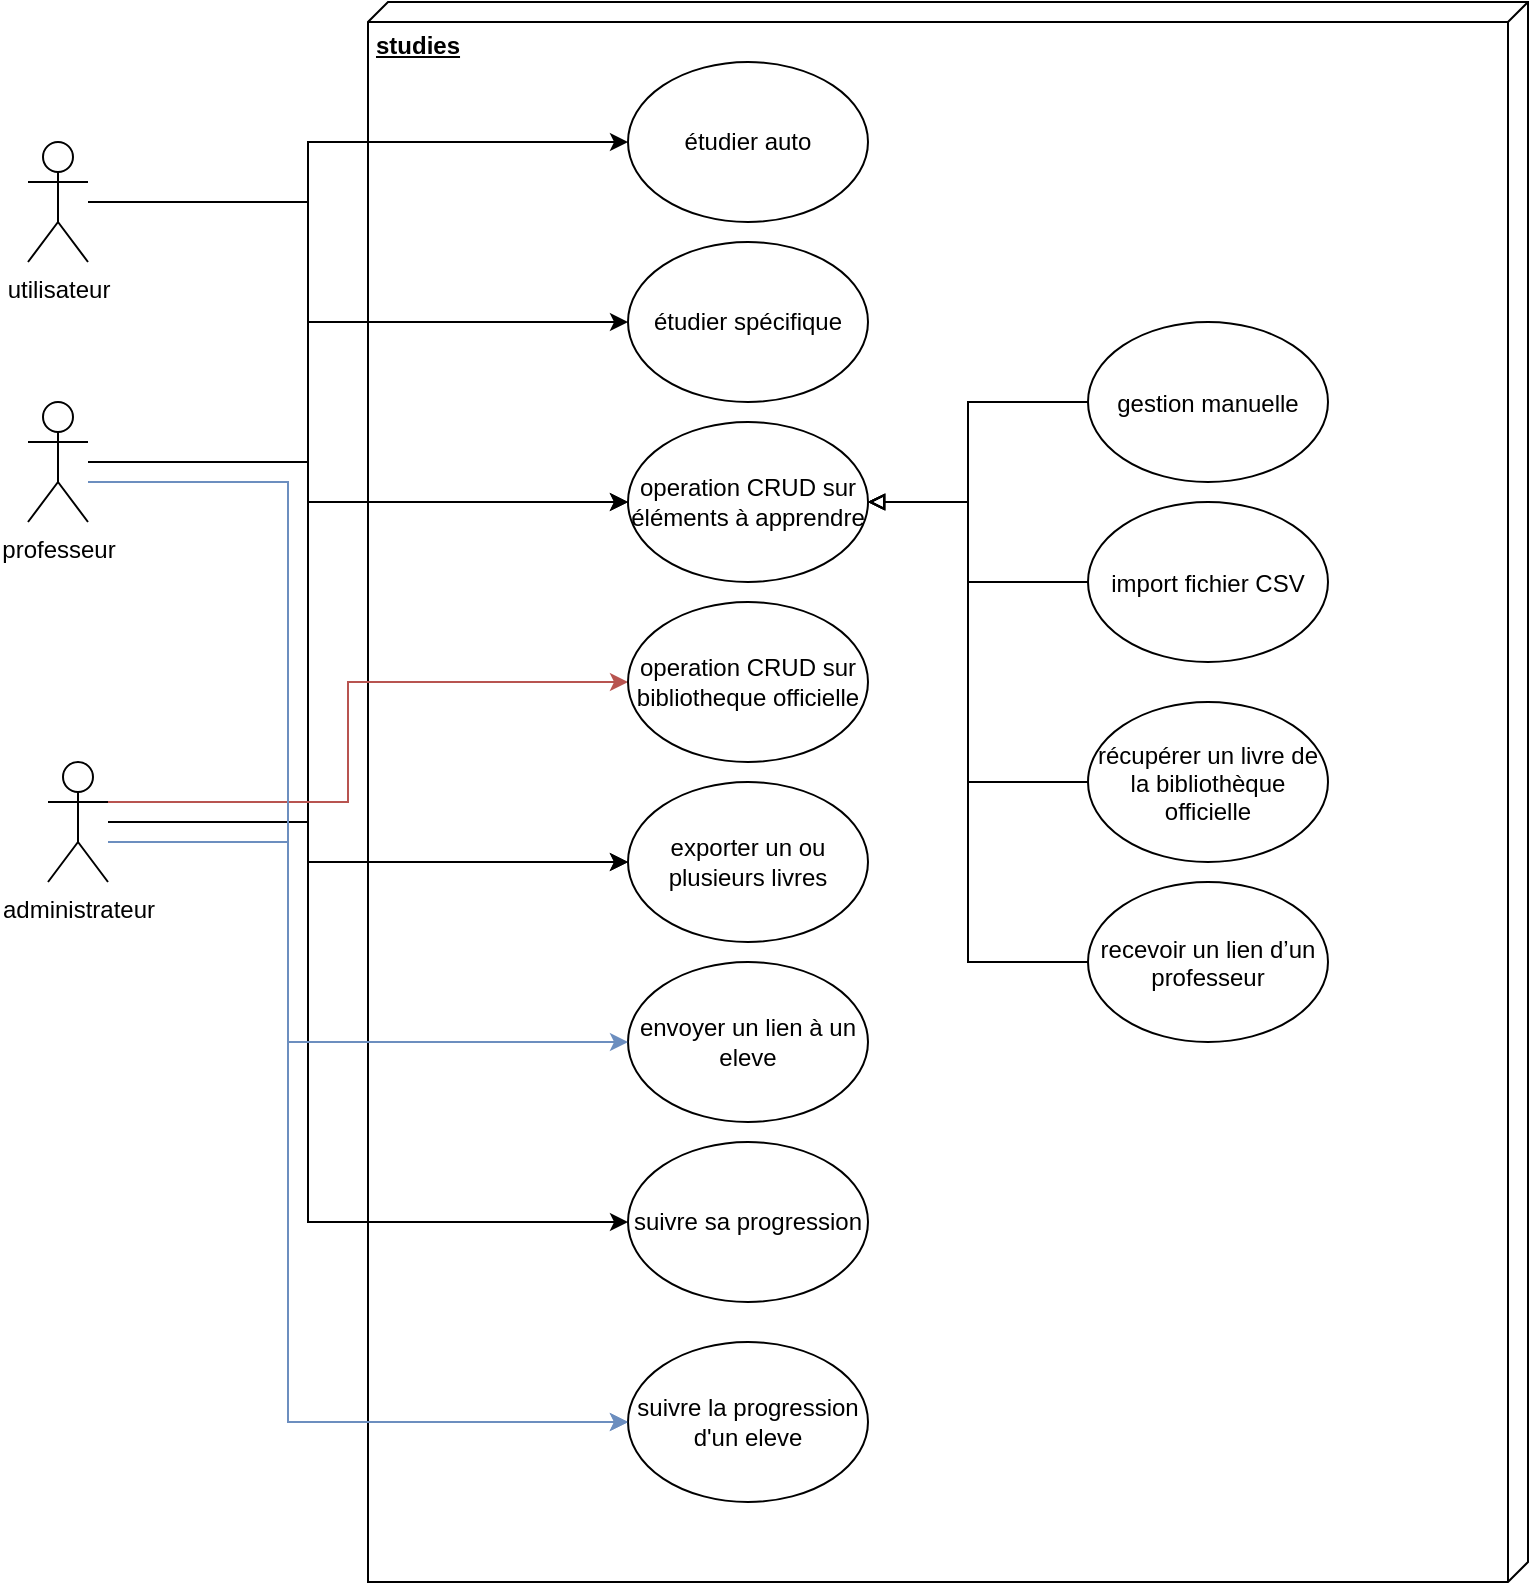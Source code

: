 <mxfile version="14.1.8" type="device"><diagram id="1FJryU_BnpjjJ2vskMfZ" name="Page-1"><mxGraphModel dx="1351" dy="960" grid="1" gridSize="10" guides="1" tooltips="1" connect="1" arrows="1" fold="1" page="1" pageScale="1" pageWidth="827" pageHeight="1169" math="0" shadow="0"><root><mxCell id="0"/><mxCell id="1" parent="0"/><mxCell id="eYU1EeGeEZeb0heAOa53-1" value="&lt;span style=&quot;font-weight: 700 ; text-align: center&quot;&gt;studies&lt;/span&gt;" style="verticalAlign=top;align=left;spacingTop=8;spacingLeft=2;spacingRight=12;shape=cube;size=10;direction=south;fontStyle=4;html=1;" parent="1" vertex="1"><mxGeometry x="270" y="90" width="580" height="790" as="geometry"/></mxCell><mxCell id="f9aKFDvVGCn4_CM4e2uD-18" style="edgeStyle=orthogonalEdgeStyle;rounded=0;orthogonalLoop=1;jettySize=auto;html=1;endArrow=classic;endFill=1;fontFamily=Helvetica;" edge="1" parent="1" source="eYU1EeGeEZeb0heAOa53-2" target="v_Hy7JmqhF6TzEI5DPfl-1"><mxGeometry relative="1" as="geometry"><Array as="points"><mxPoint x="240" y="190"/><mxPoint x="240" y="160"/></Array></mxGeometry></mxCell><mxCell id="f9aKFDvVGCn4_CM4e2uD-19" style="edgeStyle=orthogonalEdgeStyle;rounded=0;orthogonalLoop=1;jettySize=auto;html=1;endArrow=classic;endFill=1;fontFamily=Helvetica;" edge="1" parent="1" source="eYU1EeGeEZeb0heAOa53-2" target="f9aKFDvVGCn4_CM4e2uD-1"><mxGeometry relative="1" as="geometry"><Array as="points"><mxPoint x="240" y="190"/><mxPoint x="240" y="250"/></Array></mxGeometry></mxCell><mxCell id="f9aKFDvVGCn4_CM4e2uD-20" style="edgeStyle=orthogonalEdgeStyle;rounded=0;orthogonalLoop=1;jettySize=auto;html=1;entryX=0;entryY=0.5;entryDx=0;entryDy=0;endArrow=classic;endFill=1;fontFamily=Helvetica;" edge="1" parent="1" source="eYU1EeGeEZeb0heAOa53-2" target="f9aKFDvVGCn4_CM4e2uD-2"><mxGeometry relative="1" as="geometry"><Array as="points"><mxPoint x="240" y="190"/><mxPoint x="240" y="340"/></Array></mxGeometry></mxCell><mxCell id="f9aKFDvVGCn4_CM4e2uD-21" style="edgeStyle=orthogonalEdgeStyle;rounded=0;orthogonalLoop=1;jettySize=auto;html=1;endArrow=classic;endFill=1;fontFamily=Helvetica;entryX=0;entryY=0.5;entryDx=0;entryDy=0;" edge="1" parent="1" source="eYU1EeGeEZeb0heAOa53-2" target="f9aKFDvVGCn4_CM4e2uD-6"><mxGeometry relative="1" as="geometry"><Array as="points"><mxPoint x="240" y="190"/><mxPoint x="240" y="700"/></Array></mxGeometry></mxCell><mxCell id="f9aKFDvVGCn4_CM4e2uD-22" style="edgeStyle=orthogonalEdgeStyle;rounded=0;orthogonalLoop=1;jettySize=auto;html=1;entryX=0;entryY=0.5;entryDx=0;entryDy=0;endArrow=classic;endFill=1;fontFamily=Helvetica;" edge="1" parent="1" source="eYU1EeGeEZeb0heAOa53-2" target="f9aKFDvVGCn4_CM4e2uD-4"><mxGeometry relative="1" as="geometry"><Array as="points"><mxPoint x="240" y="190"/><mxPoint x="240" y="520"/></Array></mxGeometry></mxCell><mxCell id="eYU1EeGeEZeb0heAOa53-2" value="utilisateur" style="shape=umlActor;verticalLabelPosition=bottom;verticalAlign=top;html=1;" parent="1" vertex="1"><mxGeometry x="100" y="160" width="30" height="60" as="geometry"/></mxCell><mxCell id="f9aKFDvVGCn4_CM4e2uD-24" style="edgeStyle=orthogonalEdgeStyle;rounded=0;orthogonalLoop=1;jettySize=auto;html=1;entryX=0;entryY=0.5;entryDx=0;entryDy=0;endArrow=classic;endFill=1;fontFamily=Helvetica;" edge="1" parent="1" source="eYU1EeGeEZeb0heAOa53-4" target="f9aKFDvVGCn4_CM4e2uD-4"><mxGeometry relative="1" as="geometry"><Array as="points"><mxPoint x="240" y="500"/><mxPoint x="240" y="520"/></Array></mxGeometry></mxCell><mxCell id="f9aKFDvVGCn4_CM4e2uD-25" style="edgeStyle=orthogonalEdgeStyle;rounded=0;orthogonalLoop=1;jettySize=auto;html=1;endArrow=classic;endFill=1;fontFamily=Helvetica;fillColor=#f8cecc;strokeColor=#b85450;" edge="1" parent="1" source="eYU1EeGeEZeb0heAOa53-4" target="f9aKFDvVGCn4_CM4e2uD-3"><mxGeometry relative="1" as="geometry"><Array as="points"><mxPoint x="260" y="490"/><mxPoint x="260" y="430"/></Array></mxGeometry></mxCell><mxCell id="f9aKFDvVGCn4_CM4e2uD-28" style="edgeStyle=orthogonalEdgeStyle;rounded=0;orthogonalLoop=1;jettySize=auto;html=1;endArrow=classic;endFill=1;fontFamily=Helvetica;fillColor=#dae8fc;strokeColor=#6c8ebf;" edge="1" parent="1" source="eYU1EeGeEZeb0heAOa53-4"><mxGeometry relative="1" as="geometry"><mxPoint x="400" y="800" as="targetPoint"/><Array as="points"><mxPoint x="230" y="510"/><mxPoint x="230" y="800"/></Array></mxGeometry></mxCell><mxCell id="eYU1EeGeEZeb0heAOa53-4" value="administrateur" style="shape=umlActor;verticalLabelPosition=bottom;verticalAlign=top;html=1;" parent="1" vertex="1"><mxGeometry x="110" y="470" width="30" height="60" as="geometry"/></mxCell><mxCell id="p7qIdy9As_498BjsmhZh-2" value="" style="edgeStyle=orthogonalEdgeStyle;rounded=0;orthogonalLoop=1;jettySize=auto;html=1;" parent="1" edge="1"><mxGeometry relative="1" as="geometry"><mxPoint x="354" y="180" as="targetPoint"/></mxGeometry></mxCell><mxCell id="CaJcZEst1nuOCn0RTIlC-4" value="" style="edgeStyle=orthogonalEdgeStyle;rounded=0;orthogonalLoop=1;jettySize=auto;html=1;" parent="1" edge="1"><mxGeometry relative="1" as="geometry"><mxPoint x="354" y="340" as="targetPoint"/></mxGeometry></mxCell><mxCell id="CaJcZEst1nuOCn0RTIlC-11" value="&amp;lt;&amp;lt;extend&amp;gt;&amp;gt;" style="edgeLabel;html=1;align=center;verticalAlign=middle;resizable=0;points=[];" parent="CaJcZEst1nuOCn0RTIlC-4" vertex="1" connectable="0"><mxGeometry x="-0.129" y="1" relative="1" as="geometry"><mxPoint x="47" y="340.83" as="offset"/></mxGeometry></mxCell><mxCell id="v_Hy7JmqhF6TzEI5DPfl-1" value="étudier auto" style="ellipse;whiteSpace=wrap;html=1;" parent="1" vertex="1"><mxGeometry x="400" y="120" width="120" height="80" as="geometry"/></mxCell><mxCell id="f9aKFDvVGCn4_CM4e2uD-1" value="étudier spécifique" style="ellipse;whiteSpace=wrap;html=1;" vertex="1" parent="1"><mxGeometry x="400" y="210" width="120" height="80" as="geometry"/></mxCell><mxCell id="f9aKFDvVGCn4_CM4e2uD-2" value="operation CRUD sur éléments à apprendre" style="ellipse;whiteSpace=wrap;html=1;" vertex="1" parent="1"><mxGeometry x="400" y="300" width="120" height="80" as="geometry"/></mxCell><mxCell id="f9aKFDvVGCn4_CM4e2uD-3" value="operation CRUD sur bibliotheque officielle" style="ellipse;whiteSpace=wrap;html=1;" vertex="1" parent="1"><mxGeometry x="400" y="390" width="120" height="80" as="geometry"/></mxCell><mxCell id="f9aKFDvVGCn4_CM4e2uD-4" value="exporter un ou plusieurs livres" style="ellipse;whiteSpace=wrap;html=1;" vertex="1" parent="1"><mxGeometry x="400" y="480" width="120" height="80" as="geometry"/></mxCell><mxCell id="f9aKFDvVGCn4_CM4e2uD-5" value="envoyer un lien à un eleve" style="ellipse;whiteSpace=wrap;html=1;" vertex="1" parent="1"><mxGeometry x="400" y="570" width="120" height="80" as="geometry"/></mxCell><mxCell id="f9aKFDvVGCn4_CM4e2uD-6" value="suivre sa progression" style="ellipse;whiteSpace=wrap;html=1;" vertex="1" parent="1"><mxGeometry x="400" y="660" width="120" height="80" as="geometry"/></mxCell><mxCell id="f9aKFDvVGCn4_CM4e2uD-7" value="suivre la progression d'un eleve" style="ellipse;whiteSpace=wrap;html=1;" vertex="1" parent="1"><mxGeometry x="400" y="760" width="120" height="80" as="geometry"/></mxCell><mxCell id="f9aKFDvVGCn4_CM4e2uD-12" style="edgeStyle=orthogonalEdgeStyle;rounded=0;orthogonalLoop=1;jettySize=auto;html=1;entryX=1;entryY=0.5;entryDx=0;entryDy=0;fontFamily=Helvetica;endArrow=block;endFill=0;" edge="1" parent="1" source="f9aKFDvVGCn4_CM4e2uD-8" target="f9aKFDvVGCn4_CM4e2uD-2"><mxGeometry relative="1" as="geometry"><Array as="points"><mxPoint x="570" y="290"/><mxPoint x="570" y="340"/></Array></mxGeometry></mxCell><mxCell id="f9aKFDvVGCn4_CM4e2uD-8" value="&lt;p class=&quot;p1&quot; style=&quot;margin: 0px; font-stretch: normal; line-height: normal;&quot;&gt;gestion manuelle&lt;/p&gt;" style="ellipse;whiteSpace=wrap;html=1;align=center;fontFamily=Helvetica;verticalAlign=middle;" vertex="1" parent="1"><mxGeometry x="630" y="250" width="120" height="80" as="geometry"/></mxCell><mxCell id="f9aKFDvVGCn4_CM4e2uD-13" style="edgeStyle=orthogonalEdgeStyle;rounded=0;orthogonalLoop=1;jettySize=auto;html=1;entryX=1;entryY=0.5;entryDx=0;entryDy=0;endArrow=block;endFill=0;fontFamily=Helvetica;" edge="1" parent="1" source="f9aKFDvVGCn4_CM4e2uD-9" target="f9aKFDvVGCn4_CM4e2uD-2"><mxGeometry relative="1" as="geometry"><Array as="points"><mxPoint x="570" y="380"/><mxPoint x="570" y="340"/></Array></mxGeometry></mxCell><mxCell id="f9aKFDvVGCn4_CM4e2uD-9" value="&lt;p class=&quot;p1&quot; style=&quot;margin: 0px; font-stretch: normal; line-height: normal;&quot;&gt;import fichier CSV&lt;/p&gt;" style="ellipse;whiteSpace=wrap;html=1;align=center;fontFamily=Helvetica;verticalAlign=middle;" vertex="1" parent="1"><mxGeometry x="630" y="340" width="120" height="80" as="geometry"/></mxCell><mxCell id="f9aKFDvVGCn4_CM4e2uD-15" style="edgeStyle=orthogonalEdgeStyle;rounded=0;orthogonalLoop=1;jettySize=auto;html=1;endArrow=block;endFill=0;fontFamily=Helvetica;" edge="1" parent="1" source="f9aKFDvVGCn4_CM4e2uD-10"><mxGeometry relative="1" as="geometry"><mxPoint x="520" y="340" as="targetPoint"/><Array as="points"><mxPoint x="570" y="480"/><mxPoint x="570" y="340"/></Array></mxGeometry></mxCell><mxCell id="f9aKFDvVGCn4_CM4e2uD-10" value="&lt;p class=&quot;p1&quot; style=&quot;margin: 0px; font-stretch: normal; line-height: normal;&quot;&gt;récupérer un livre de la bibliothèque officielle&lt;/p&gt;" style="ellipse;whiteSpace=wrap;html=1;align=center;fontFamily=Helvetica;verticalAlign=middle;" vertex="1" parent="1"><mxGeometry x="630" y="440" width="120" height="80" as="geometry"/></mxCell><mxCell id="f9aKFDvVGCn4_CM4e2uD-16" style="edgeStyle=orthogonalEdgeStyle;rounded=0;orthogonalLoop=1;jettySize=auto;html=1;endArrow=block;endFill=0;fontFamily=Helvetica;" edge="1" parent="1" source="f9aKFDvVGCn4_CM4e2uD-11"><mxGeometry relative="1" as="geometry"><mxPoint x="520" y="340" as="targetPoint"/><Array as="points"><mxPoint x="570" y="570"/><mxPoint x="570" y="340"/></Array></mxGeometry></mxCell><mxCell id="f9aKFDvVGCn4_CM4e2uD-11" value="&lt;p class=&quot;p1&quot; style=&quot;margin: 0px; font-stretch: normal; line-height: normal;&quot;&gt;recevoir un lien d’un professeur&lt;/p&gt;" style="ellipse;whiteSpace=wrap;html=1;align=center;fontFamily=Helvetica;verticalAlign=middle;" vertex="1" parent="1"><mxGeometry x="630" y="530" width="120" height="80" as="geometry"/></mxCell><mxCell id="f9aKFDvVGCn4_CM4e2uD-23" style="edgeStyle=orthogonalEdgeStyle;rounded=0;orthogonalLoop=1;jettySize=auto;html=1;entryX=0;entryY=0.5;entryDx=0;entryDy=0;endArrow=classic;endFill=1;fontFamily=Helvetica;" edge="1" parent="1" source="f9aKFDvVGCn4_CM4e2uD-17" target="f9aKFDvVGCn4_CM4e2uD-2"><mxGeometry relative="1" as="geometry"><Array as="points"><mxPoint x="240" y="320"/><mxPoint x="240" y="340"/></Array></mxGeometry></mxCell><mxCell id="f9aKFDvVGCn4_CM4e2uD-26" style="edgeStyle=orthogonalEdgeStyle;rounded=0;orthogonalLoop=1;jettySize=auto;html=1;entryX=0;entryY=0.5;entryDx=0;entryDy=0;endArrow=classic;endFill=1;fontFamily=Helvetica;fillColor=#dae8fc;strokeColor=#6c8ebf;" edge="1" parent="1" source="f9aKFDvVGCn4_CM4e2uD-17" target="f9aKFDvVGCn4_CM4e2uD-5"><mxGeometry relative="1" as="geometry"><Array as="points"><mxPoint x="230" y="330"/><mxPoint x="230" y="610"/></Array></mxGeometry></mxCell><mxCell id="f9aKFDvVGCn4_CM4e2uD-27" style="edgeStyle=orthogonalEdgeStyle;rounded=0;orthogonalLoop=1;jettySize=auto;html=1;entryX=0;entryY=0.5;entryDx=0;entryDy=0;endArrow=classic;endFill=1;fontFamily=Helvetica;fillColor=#dae8fc;strokeColor=#6c8ebf;" edge="1" parent="1" source="f9aKFDvVGCn4_CM4e2uD-17" target="f9aKFDvVGCn4_CM4e2uD-7"><mxGeometry relative="1" as="geometry"><Array as="points"><mxPoint x="230" y="330"/><mxPoint x="230" y="800"/></Array></mxGeometry></mxCell><mxCell id="f9aKFDvVGCn4_CM4e2uD-17" value="professeur" style="shape=umlActor;verticalLabelPosition=bottom;verticalAlign=top;html=1;" vertex="1" parent="1"><mxGeometry x="100" y="290" width="30" height="60" as="geometry"/></mxCell></root></mxGraphModel></diagram></mxfile>